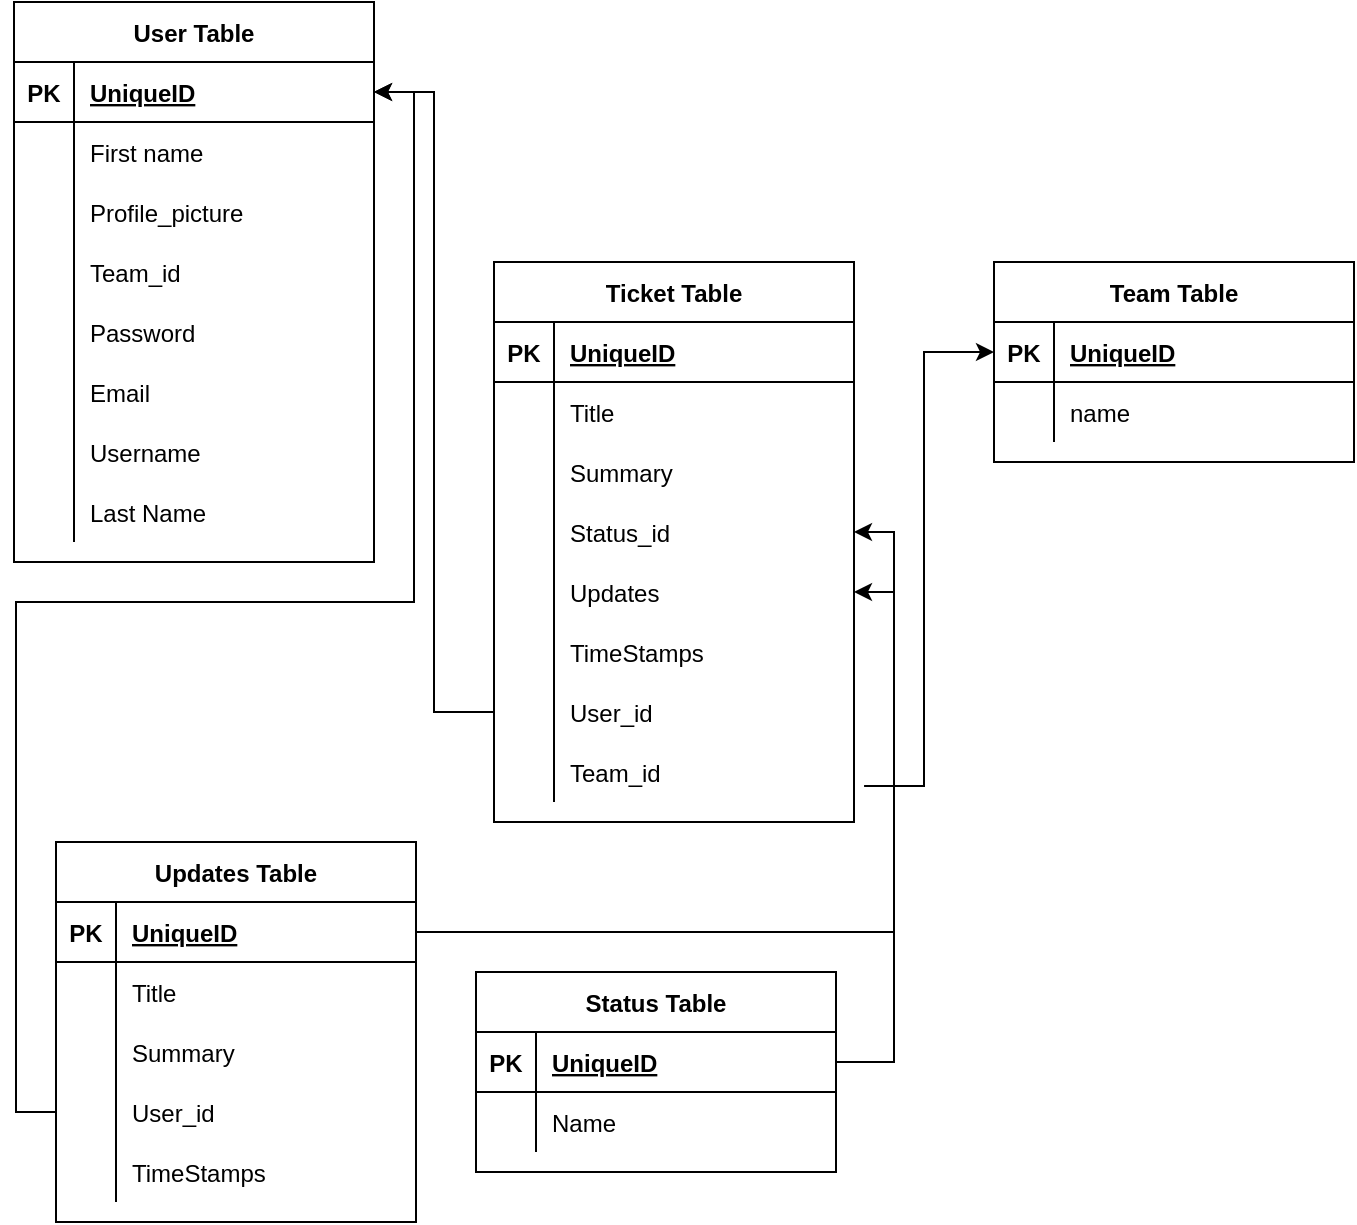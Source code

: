 <mxfile version="17.4.5" type="github"><diagram id="DOV7oOvf6BLa4j4MZLKh" name="Page-1"><mxGraphModel dx="1422" dy="762" grid="1" gridSize="10" guides="1" tooltips="1" connect="1" arrows="1" fold="1" page="1" pageScale="1" pageWidth="827" pageHeight="1169" math="0" shadow="0"><root><mxCell id="0"/><mxCell id="1" parent="0"/><mxCell id="JpSAPp9yzKitw9O0qZt6-40" value="User Table" style="shape=table;startSize=30;container=1;collapsible=1;childLayout=tableLayout;fixedRows=1;rowLines=0;fontStyle=1;align=center;resizeLast=1;" vertex="1" parent="1"><mxGeometry x="79" y="50" width="180" height="280" as="geometry"/></mxCell><mxCell id="JpSAPp9yzKitw9O0qZt6-41" value="" style="shape=tableRow;horizontal=0;startSize=0;swimlaneHead=0;swimlaneBody=0;fillColor=none;collapsible=0;dropTarget=0;points=[[0,0.5],[1,0.5]];portConstraint=eastwest;top=0;left=0;right=0;bottom=1;" vertex="1" parent="JpSAPp9yzKitw9O0qZt6-40"><mxGeometry y="30" width="180" height="30" as="geometry"/></mxCell><mxCell id="JpSAPp9yzKitw9O0qZt6-42" value="PK" style="shape=partialRectangle;connectable=0;fillColor=none;top=0;left=0;bottom=0;right=0;fontStyle=1;overflow=hidden;" vertex="1" parent="JpSAPp9yzKitw9O0qZt6-41"><mxGeometry width="30" height="30" as="geometry"><mxRectangle width="30" height="30" as="alternateBounds"/></mxGeometry></mxCell><mxCell id="JpSAPp9yzKitw9O0qZt6-43" value="UniqueID" style="shape=partialRectangle;connectable=0;fillColor=none;top=0;left=0;bottom=0;right=0;align=left;spacingLeft=6;fontStyle=5;overflow=hidden;" vertex="1" parent="JpSAPp9yzKitw9O0qZt6-41"><mxGeometry x="30" width="150" height="30" as="geometry"><mxRectangle width="150" height="30" as="alternateBounds"/></mxGeometry></mxCell><mxCell id="JpSAPp9yzKitw9O0qZt6-44" value="" style="shape=tableRow;horizontal=0;startSize=0;swimlaneHead=0;swimlaneBody=0;fillColor=none;collapsible=0;dropTarget=0;points=[[0,0.5],[1,0.5]];portConstraint=eastwest;top=0;left=0;right=0;bottom=0;" vertex="1" parent="JpSAPp9yzKitw9O0qZt6-40"><mxGeometry y="60" width="180" height="30" as="geometry"/></mxCell><mxCell id="JpSAPp9yzKitw9O0qZt6-45" value="" style="shape=partialRectangle;connectable=0;fillColor=none;top=0;left=0;bottom=0;right=0;editable=1;overflow=hidden;" vertex="1" parent="JpSAPp9yzKitw9O0qZt6-44"><mxGeometry width="30" height="30" as="geometry"><mxRectangle width="30" height="30" as="alternateBounds"/></mxGeometry></mxCell><mxCell id="JpSAPp9yzKitw9O0qZt6-46" value="First name" style="shape=partialRectangle;connectable=0;fillColor=none;top=0;left=0;bottom=0;right=0;align=left;spacingLeft=6;overflow=hidden;" vertex="1" parent="JpSAPp9yzKitw9O0qZt6-44"><mxGeometry x="30" width="150" height="30" as="geometry"><mxRectangle width="150" height="30" as="alternateBounds"/></mxGeometry></mxCell><mxCell id="JpSAPp9yzKitw9O0qZt6-59" value="" style="shape=tableRow;horizontal=0;startSize=0;swimlaneHead=0;swimlaneBody=0;fillColor=none;collapsible=0;dropTarget=0;points=[[0,0.5],[1,0.5]];portConstraint=eastwest;top=0;left=0;right=0;bottom=0;" vertex="1" parent="JpSAPp9yzKitw9O0qZt6-40"><mxGeometry y="90" width="180" height="30" as="geometry"/></mxCell><mxCell id="JpSAPp9yzKitw9O0qZt6-60" value="" style="shape=partialRectangle;connectable=0;fillColor=none;top=0;left=0;bottom=0;right=0;editable=1;overflow=hidden;" vertex="1" parent="JpSAPp9yzKitw9O0qZt6-59"><mxGeometry width="30" height="30" as="geometry"><mxRectangle width="30" height="30" as="alternateBounds"/></mxGeometry></mxCell><mxCell id="JpSAPp9yzKitw9O0qZt6-61" value="Profile_picture" style="shape=partialRectangle;connectable=0;fillColor=none;top=0;left=0;bottom=0;right=0;align=left;spacingLeft=6;overflow=hidden;" vertex="1" parent="JpSAPp9yzKitw9O0qZt6-59"><mxGeometry x="30" width="150" height="30" as="geometry"><mxRectangle width="150" height="30" as="alternateBounds"/></mxGeometry></mxCell><mxCell id="JpSAPp9yzKitw9O0qZt6-139" value="" style="shape=tableRow;horizontal=0;startSize=0;swimlaneHead=0;swimlaneBody=0;fillColor=none;collapsible=0;dropTarget=0;points=[[0,0.5],[1,0.5]];portConstraint=eastwest;top=0;left=0;right=0;bottom=0;" vertex="1" parent="JpSAPp9yzKitw9O0qZt6-40"><mxGeometry y="120" width="180" height="30" as="geometry"/></mxCell><mxCell id="JpSAPp9yzKitw9O0qZt6-140" value="" style="shape=partialRectangle;connectable=0;fillColor=none;top=0;left=0;bottom=0;right=0;editable=1;overflow=hidden;" vertex="1" parent="JpSAPp9yzKitw9O0qZt6-139"><mxGeometry width="30" height="30" as="geometry"><mxRectangle width="30" height="30" as="alternateBounds"/></mxGeometry></mxCell><mxCell id="JpSAPp9yzKitw9O0qZt6-141" value="Team_id" style="shape=partialRectangle;connectable=0;fillColor=none;top=0;left=0;bottom=0;right=0;align=left;spacingLeft=6;overflow=hidden;" vertex="1" parent="JpSAPp9yzKitw9O0qZt6-139"><mxGeometry x="30" width="150" height="30" as="geometry"><mxRectangle width="150" height="30" as="alternateBounds"/></mxGeometry></mxCell><mxCell id="JpSAPp9yzKitw9O0qZt6-56" value="" style="shape=tableRow;horizontal=0;startSize=0;swimlaneHead=0;swimlaneBody=0;fillColor=none;collapsible=0;dropTarget=0;points=[[0,0.5],[1,0.5]];portConstraint=eastwest;top=0;left=0;right=0;bottom=0;" vertex="1" parent="JpSAPp9yzKitw9O0qZt6-40"><mxGeometry y="150" width="180" height="30" as="geometry"/></mxCell><mxCell id="JpSAPp9yzKitw9O0qZt6-57" value="" style="shape=partialRectangle;connectable=0;fillColor=none;top=0;left=0;bottom=0;right=0;editable=1;overflow=hidden;" vertex="1" parent="JpSAPp9yzKitw9O0qZt6-56"><mxGeometry width="30" height="30" as="geometry"><mxRectangle width="30" height="30" as="alternateBounds"/></mxGeometry></mxCell><mxCell id="JpSAPp9yzKitw9O0qZt6-58" value="Password" style="shape=partialRectangle;connectable=0;fillColor=none;top=0;left=0;bottom=0;right=0;align=left;spacingLeft=6;overflow=hidden;" vertex="1" parent="JpSAPp9yzKitw9O0qZt6-56"><mxGeometry x="30" width="150" height="30" as="geometry"><mxRectangle width="150" height="30" as="alternateBounds"/></mxGeometry></mxCell><mxCell id="JpSAPp9yzKitw9O0qZt6-53" value="" style="shape=tableRow;horizontal=0;startSize=0;swimlaneHead=0;swimlaneBody=0;fillColor=none;collapsible=0;dropTarget=0;points=[[0,0.5],[1,0.5]];portConstraint=eastwest;top=0;left=0;right=0;bottom=0;" vertex="1" parent="JpSAPp9yzKitw9O0qZt6-40"><mxGeometry y="180" width="180" height="30" as="geometry"/></mxCell><mxCell id="JpSAPp9yzKitw9O0qZt6-54" value="" style="shape=partialRectangle;connectable=0;fillColor=none;top=0;left=0;bottom=0;right=0;editable=1;overflow=hidden;" vertex="1" parent="JpSAPp9yzKitw9O0qZt6-53"><mxGeometry width="30" height="30" as="geometry"><mxRectangle width="30" height="30" as="alternateBounds"/></mxGeometry></mxCell><mxCell id="JpSAPp9yzKitw9O0qZt6-55" value="Email" style="shape=partialRectangle;connectable=0;fillColor=none;top=0;left=0;bottom=0;right=0;align=left;spacingLeft=6;overflow=hidden;" vertex="1" parent="JpSAPp9yzKitw9O0qZt6-53"><mxGeometry x="30" width="150" height="30" as="geometry"><mxRectangle width="150" height="30" as="alternateBounds"/></mxGeometry></mxCell><mxCell id="JpSAPp9yzKitw9O0qZt6-50" value="" style="shape=tableRow;horizontal=0;startSize=0;swimlaneHead=0;swimlaneBody=0;fillColor=none;collapsible=0;dropTarget=0;points=[[0,0.5],[1,0.5]];portConstraint=eastwest;top=0;left=0;right=0;bottom=0;" vertex="1" parent="JpSAPp9yzKitw9O0qZt6-40"><mxGeometry y="210" width="180" height="30" as="geometry"/></mxCell><mxCell id="JpSAPp9yzKitw9O0qZt6-51" value="" style="shape=partialRectangle;connectable=0;fillColor=none;top=0;left=0;bottom=0;right=0;editable=1;overflow=hidden;" vertex="1" parent="JpSAPp9yzKitw9O0qZt6-50"><mxGeometry width="30" height="30" as="geometry"><mxRectangle width="30" height="30" as="alternateBounds"/></mxGeometry></mxCell><mxCell id="JpSAPp9yzKitw9O0qZt6-52" value="Username" style="shape=partialRectangle;connectable=0;fillColor=none;top=0;left=0;bottom=0;right=0;align=left;spacingLeft=6;overflow=hidden;" vertex="1" parent="JpSAPp9yzKitw9O0qZt6-50"><mxGeometry x="30" width="150" height="30" as="geometry"><mxRectangle width="150" height="30" as="alternateBounds"/></mxGeometry></mxCell><mxCell id="JpSAPp9yzKitw9O0qZt6-47" value="" style="shape=tableRow;horizontal=0;startSize=0;swimlaneHead=0;swimlaneBody=0;fillColor=none;collapsible=0;dropTarget=0;points=[[0,0.5],[1,0.5]];portConstraint=eastwest;top=0;left=0;right=0;bottom=0;" vertex="1" parent="JpSAPp9yzKitw9O0qZt6-40"><mxGeometry y="240" width="180" height="30" as="geometry"/></mxCell><mxCell id="JpSAPp9yzKitw9O0qZt6-48" value="" style="shape=partialRectangle;connectable=0;fillColor=none;top=0;left=0;bottom=0;right=0;editable=1;overflow=hidden;" vertex="1" parent="JpSAPp9yzKitw9O0qZt6-47"><mxGeometry width="30" height="30" as="geometry"><mxRectangle width="30" height="30" as="alternateBounds"/></mxGeometry></mxCell><mxCell id="JpSAPp9yzKitw9O0qZt6-49" value="Last Name" style="shape=partialRectangle;connectable=0;fillColor=none;top=0;left=0;bottom=0;right=0;align=left;spacingLeft=6;overflow=hidden;" vertex="1" parent="JpSAPp9yzKitw9O0qZt6-47"><mxGeometry x="30" width="150" height="30" as="geometry"><mxRectangle width="150" height="30" as="alternateBounds"/></mxGeometry></mxCell><mxCell id="JpSAPp9yzKitw9O0qZt6-99" style="edgeStyle=orthogonalEdgeStyle;rounded=0;orthogonalLoop=1;jettySize=auto;html=1;exitX=1.028;exitY=0.733;exitDx=0;exitDy=0;exitPerimeter=0;" edge="1" parent="1" source="JpSAPp9yzKitw9O0qZt6-79" target="JpSAPp9yzKitw9O0qZt6-87"><mxGeometry relative="1" as="geometry"/></mxCell><mxCell id="JpSAPp9yzKitw9O0qZt6-63" value="Ticket Table" style="shape=table;startSize=30;container=1;collapsible=1;childLayout=tableLayout;fixedRows=1;rowLines=0;fontStyle=1;align=center;resizeLast=1;" vertex="1" parent="1"><mxGeometry x="319" y="180" width="180" height="280" as="geometry"/></mxCell><mxCell id="JpSAPp9yzKitw9O0qZt6-64" value="" style="shape=tableRow;horizontal=0;startSize=0;swimlaneHead=0;swimlaneBody=0;fillColor=none;collapsible=0;dropTarget=0;points=[[0,0.5],[1,0.5]];portConstraint=eastwest;top=0;left=0;right=0;bottom=1;" vertex="1" parent="JpSAPp9yzKitw9O0qZt6-63"><mxGeometry y="30" width="180" height="30" as="geometry"/></mxCell><mxCell id="JpSAPp9yzKitw9O0qZt6-65" value="PK" style="shape=partialRectangle;connectable=0;fillColor=none;top=0;left=0;bottom=0;right=0;fontStyle=1;overflow=hidden;" vertex="1" parent="JpSAPp9yzKitw9O0qZt6-64"><mxGeometry width="30" height="30" as="geometry"><mxRectangle width="30" height="30" as="alternateBounds"/></mxGeometry></mxCell><mxCell id="JpSAPp9yzKitw9O0qZt6-66" value="UniqueID" style="shape=partialRectangle;connectable=0;fillColor=none;top=0;left=0;bottom=0;right=0;align=left;spacingLeft=6;fontStyle=5;overflow=hidden;" vertex="1" parent="JpSAPp9yzKitw9O0qZt6-64"><mxGeometry x="30" width="150" height="30" as="geometry"><mxRectangle width="150" height="30" as="alternateBounds"/></mxGeometry></mxCell><mxCell id="JpSAPp9yzKitw9O0qZt6-67" value="" style="shape=tableRow;horizontal=0;startSize=0;swimlaneHead=0;swimlaneBody=0;fillColor=none;collapsible=0;dropTarget=0;points=[[0,0.5],[1,0.5]];portConstraint=eastwest;top=0;left=0;right=0;bottom=0;" vertex="1" parent="JpSAPp9yzKitw9O0qZt6-63"><mxGeometry y="60" width="180" height="30" as="geometry"/></mxCell><mxCell id="JpSAPp9yzKitw9O0qZt6-68" value="" style="shape=partialRectangle;connectable=0;fillColor=none;top=0;left=0;bottom=0;right=0;editable=1;overflow=hidden;" vertex="1" parent="JpSAPp9yzKitw9O0qZt6-67"><mxGeometry width="30" height="30" as="geometry"><mxRectangle width="30" height="30" as="alternateBounds"/></mxGeometry></mxCell><mxCell id="JpSAPp9yzKitw9O0qZt6-69" value="Title" style="shape=partialRectangle;connectable=0;fillColor=none;top=0;left=0;bottom=0;right=0;align=left;spacingLeft=6;overflow=hidden;" vertex="1" parent="JpSAPp9yzKitw9O0qZt6-67"><mxGeometry x="30" width="150" height="30" as="geometry"><mxRectangle width="150" height="30" as="alternateBounds"/></mxGeometry></mxCell><mxCell id="JpSAPp9yzKitw9O0qZt6-70" value="" style="shape=tableRow;horizontal=0;startSize=0;swimlaneHead=0;swimlaneBody=0;fillColor=none;collapsible=0;dropTarget=0;points=[[0,0.5],[1,0.5]];portConstraint=eastwest;top=0;left=0;right=0;bottom=0;" vertex="1" parent="JpSAPp9yzKitw9O0qZt6-63"><mxGeometry y="90" width="180" height="30" as="geometry"/></mxCell><mxCell id="JpSAPp9yzKitw9O0qZt6-71" value="" style="shape=partialRectangle;connectable=0;fillColor=none;top=0;left=0;bottom=0;right=0;editable=1;overflow=hidden;" vertex="1" parent="JpSAPp9yzKitw9O0qZt6-70"><mxGeometry width="30" height="30" as="geometry"><mxRectangle width="30" height="30" as="alternateBounds"/></mxGeometry></mxCell><mxCell id="JpSAPp9yzKitw9O0qZt6-72" value="Summary" style="shape=partialRectangle;connectable=0;fillColor=none;top=0;left=0;bottom=0;right=0;align=left;spacingLeft=6;overflow=hidden;" vertex="1" parent="JpSAPp9yzKitw9O0qZt6-70"><mxGeometry x="30" width="150" height="30" as="geometry"><mxRectangle width="150" height="30" as="alternateBounds"/></mxGeometry></mxCell><mxCell id="JpSAPp9yzKitw9O0qZt6-73" value="" style="shape=tableRow;horizontal=0;startSize=0;swimlaneHead=0;swimlaneBody=0;fillColor=none;collapsible=0;dropTarget=0;points=[[0,0.5],[1,0.5]];portConstraint=eastwest;top=0;left=0;right=0;bottom=0;" vertex="1" parent="JpSAPp9yzKitw9O0qZt6-63"><mxGeometry y="120" width="180" height="30" as="geometry"/></mxCell><mxCell id="JpSAPp9yzKitw9O0qZt6-74" value="" style="shape=partialRectangle;connectable=0;fillColor=none;top=0;left=0;bottom=0;right=0;editable=1;overflow=hidden;" vertex="1" parent="JpSAPp9yzKitw9O0qZt6-73"><mxGeometry width="30" height="30" as="geometry"><mxRectangle width="30" height="30" as="alternateBounds"/></mxGeometry></mxCell><mxCell id="JpSAPp9yzKitw9O0qZt6-75" value="Status_id" style="shape=partialRectangle;connectable=0;fillColor=none;top=0;left=0;bottom=0;right=0;align=left;spacingLeft=6;overflow=hidden;" vertex="1" parent="JpSAPp9yzKitw9O0qZt6-73"><mxGeometry x="30" width="150" height="30" as="geometry"><mxRectangle width="150" height="30" as="alternateBounds"/></mxGeometry></mxCell><mxCell id="JpSAPp9yzKitw9O0qZt6-82" value="" style="shape=tableRow;horizontal=0;startSize=0;swimlaneHead=0;swimlaneBody=0;fillColor=none;collapsible=0;dropTarget=0;points=[[0,0.5],[1,0.5]];portConstraint=eastwest;top=0;left=0;right=0;bottom=0;" vertex="1" parent="JpSAPp9yzKitw9O0qZt6-63"><mxGeometry y="150" width="180" height="30" as="geometry"/></mxCell><mxCell id="JpSAPp9yzKitw9O0qZt6-83" value="" style="shape=partialRectangle;connectable=0;fillColor=none;top=0;left=0;bottom=0;right=0;editable=1;overflow=hidden;" vertex="1" parent="JpSAPp9yzKitw9O0qZt6-82"><mxGeometry width="30" height="30" as="geometry"><mxRectangle width="30" height="30" as="alternateBounds"/></mxGeometry></mxCell><mxCell id="JpSAPp9yzKitw9O0qZt6-84" value="Updates" style="shape=partialRectangle;connectable=0;fillColor=none;top=0;left=0;bottom=0;right=0;align=left;spacingLeft=6;overflow=hidden;" vertex="1" parent="JpSAPp9yzKitw9O0qZt6-82"><mxGeometry x="30" width="150" height="30" as="geometry"><mxRectangle width="150" height="30" as="alternateBounds"/></mxGeometry></mxCell><mxCell id="JpSAPp9yzKitw9O0qZt6-148" value="" style="shape=tableRow;horizontal=0;startSize=0;swimlaneHead=0;swimlaneBody=0;fillColor=none;collapsible=0;dropTarget=0;points=[[0,0.5],[1,0.5]];portConstraint=eastwest;top=0;left=0;right=0;bottom=0;" vertex="1" parent="JpSAPp9yzKitw9O0qZt6-63"><mxGeometry y="180" width="180" height="30" as="geometry"/></mxCell><mxCell id="JpSAPp9yzKitw9O0qZt6-149" value="" style="shape=partialRectangle;connectable=0;fillColor=none;top=0;left=0;bottom=0;right=0;editable=1;overflow=hidden;" vertex="1" parent="JpSAPp9yzKitw9O0qZt6-148"><mxGeometry width="30" height="30" as="geometry"><mxRectangle width="30" height="30" as="alternateBounds"/></mxGeometry></mxCell><mxCell id="JpSAPp9yzKitw9O0qZt6-150" value="TimeStamps" style="shape=partialRectangle;connectable=0;fillColor=none;top=0;left=0;bottom=0;right=0;align=left;spacingLeft=6;overflow=hidden;" vertex="1" parent="JpSAPp9yzKitw9O0qZt6-148"><mxGeometry x="30" width="150" height="30" as="geometry"><mxRectangle width="150" height="30" as="alternateBounds"/></mxGeometry></mxCell><mxCell id="JpSAPp9yzKitw9O0qZt6-76" value="" style="shape=tableRow;horizontal=0;startSize=0;swimlaneHead=0;swimlaneBody=0;fillColor=none;collapsible=0;dropTarget=0;points=[[0,0.5],[1,0.5]];portConstraint=eastwest;top=0;left=0;right=0;bottom=0;" vertex="1" parent="JpSAPp9yzKitw9O0qZt6-63"><mxGeometry y="210" width="180" height="30" as="geometry"/></mxCell><mxCell id="JpSAPp9yzKitw9O0qZt6-77" value="" style="shape=partialRectangle;connectable=0;fillColor=none;top=0;left=0;bottom=0;right=0;editable=1;overflow=hidden;" vertex="1" parent="JpSAPp9yzKitw9O0qZt6-76"><mxGeometry width="30" height="30" as="geometry"><mxRectangle width="30" height="30" as="alternateBounds"/></mxGeometry></mxCell><mxCell id="JpSAPp9yzKitw9O0qZt6-78" value="User_id" style="shape=partialRectangle;connectable=0;fillColor=none;top=0;left=0;bottom=0;right=0;align=left;spacingLeft=6;overflow=hidden;" vertex="1" parent="JpSAPp9yzKitw9O0qZt6-76"><mxGeometry x="30" width="150" height="30" as="geometry"><mxRectangle width="150" height="30" as="alternateBounds"/></mxGeometry></mxCell><mxCell id="JpSAPp9yzKitw9O0qZt6-79" value="" style="shape=tableRow;horizontal=0;startSize=0;swimlaneHead=0;swimlaneBody=0;fillColor=none;collapsible=0;dropTarget=0;points=[[0,0.5],[1,0.5]];portConstraint=eastwest;top=0;left=0;right=0;bottom=0;" vertex="1" parent="JpSAPp9yzKitw9O0qZt6-63"><mxGeometry y="240" width="180" height="30" as="geometry"/></mxCell><mxCell id="JpSAPp9yzKitw9O0qZt6-80" value="" style="shape=partialRectangle;connectable=0;fillColor=none;top=0;left=0;bottom=0;right=0;editable=1;overflow=hidden;" vertex="1" parent="JpSAPp9yzKitw9O0qZt6-79"><mxGeometry width="30" height="30" as="geometry"><mxRectangle width="30" height="30" as="alternateBounds"/></mxGeometry></mxCell><mxCell id="JpSAPp9yzKitw9O0qZt6-81" value="Team_id" style="shape=partialRectangle;connectable=0;fillColor=none;top=0;left=0;bottom=0;right=0;align=left;spacingLeft=6;overflow=hidden;" vertex="1" parent="JpSAPp9yzKitw9O0qZt6-79"><mxGeometry x="30" width="150" height="30" as="geometry"><mxRectangle width="150" height="30" as="alternateBounds"/></mxGeometry></mxCell><mxCell id="JpSAPp9yzKitw9O0qZt6-85" style="edgeStyle=orthogonalEdgeStyle;rounded=0;orthogonalLoop=1;jettySize=auto;html=1;exitX=0;exitY=0.5;exitDx=0;exitDy=0;" edge="1" parent="1" source="JpSAPp9yzKitw9O0qZt6-76" target="JpSAPp9yzKitw9O0qZt6-41"><mxGeometry relative="1" as="geometry"/></mxCell><mxCell id="JpSAPp9yzKitw9O0qZt6-86" value="Team Table" style="shape=table;startSize=30;container=1;collapsible=1;childLayout=tableLayout;fixedRows=1;rowLines=0;fontStyle=1;align=center;resizeLast=1;" vertex="1" parent="1"><mxGeometry x="569" y="180" width="180" height="100" as="geometry"/></mxCell><mxCell id="JpSAPp9yzKitw9O0qZt6-87" value="" style="shape=tableRow;horizontal=0;startSize=0;swimlaneHead=0;swimlaneBody=0;fillColor=none;collapsible=0;dropTarget=0;points=[[0,0.5],[1,0.5]];portConstraint=eastwest;top=0;left=0;right=0;bottom=1;" vertex="1" parent="JpSAPp9yzKitw9O0qZt6-86"><mxGeometry y="30" width="180" height="30" as="geometry"/></mxCell><mxCell id="JpSAPp9yzKitw9O0qZt6-88" value="PK" style="shape=partialRectangle;connectable=0;fillColor=none;top=0;left=0;bottom=0;right=0;fontStyle=1;overflow=hidden;" vertex="1" parent="JpSAPp9yzKitw9O0qZt6-87"><mxGeometry width="30" height="30" as="geometry"><mxRectangle width="30" height="30" as="alternateBounds"/></mxGeometry></mxCell><mxCell id="JpSAPp9yzKitw9O0qZt6-89" value="UniqueID" style="shape=partialRectangle;connectable=0;fillColor=none;top=0;left=0;bottom=0;right=0;align=left;spacingLeft=6;fontStyle=5;overflow=hidden;" vertex="1" parent="JpSAPp9yzKitw9O0qZt6-87"><mxGeometry x="30" width="150" height="30" as="geometry"><mxRectangle width="150" height="30" as="alternateBounds"/></mxGeometry></mxCell><mxCell id="JpSAPp9yzKitw9O0qZt6-90" value="" style="shape=tableRow;horizontal=0;startSize=0;swimlaneHead=0;swimlaneBody=0;fillColor=none;collapsible=0;dropTarget=0;points=[[0,0.5],[1,0.5]];portConstraint=eastwest;top=0;left=0;right=0;bottom=0;" vertex="1" parent="JpSAPp9yzKitw9O0qZt6-86"><mxGeometry y="60" width="180" height="30" as="geometry"/></mxCell><mxCell id="JpSAPp9yzKitw9O0qZt6-91" value="" style="shape=partialRectangle;connectable=0;fillColor=none;top=0;left=0;bottom=0;right=0;editable=1;overflow=hidden;" vertex="1" parent="JpSAPp9yzKitw9O0qZt6-90"><mxGeometry width="30" height="30" as="geometry"><mxRectangle width="30" height="30" as="alternateBounds"/></mxGeometry></mxCell><mxCell id="JpSAPp9yzKitw9O0qZt6-92" value="name" style="shape=partialRectangle;connectable=0;fillColor=none;top=0;left=0;bottom=0;right=0;align=left;spacingLeft=6;overflow=hidden;" vertex="1" parent="JpSAPp9yzKitw9O0qZt6-90"><mxGeometry x="30" width="150" height="30" as="geometry"><mxRectangle width="150" height="30" as="alternateBounds"/></mxGeometry></mxCell><mxCell id="JpSAPp9yzKitw9O0qZt6-100" value="Status Table" style="shape=table;startSize=30;container=1;collapsible=1;childLayout=tableLayout;fixedRows=1;rowLines=0;fontStyle=1;align=center;resizeLast=1;" vertex="1" parent="1"><mxGeometry x="310" y="535" width="180" height="100" as="geometry"/></mxCell><mxCell id="JpSAPp9yzKitw9O0qZt6-101" value="" style="shape=tableRow;horizontal=0;startSize=0;swimlaneHead=0;swimlaneBody=0;fillColor=none;collapsible=0;dropTarget=0;points=[[0,0.5],[1,0.5]];portConstraint=eastwest;top=0;left=0;right=0;bottom=1;" vertex="1" parent="JpSAPp9yzKitw9O0qZt6-100"><mxGeometry y="30" width="180" height="30" as="geometry"/></mxCell><mxCell id="JpSAPp9yzKitw9O0qZt6-102" value="PK" style="shape=partialRectangle;connectable=0;fillColor=none;top=0;left=0;bottom=0;right=0;fontStyle=1;overflow=hidden;" vertex="1" parent="JpSAPp9yzKitw9O0qZt6-101"><mxGeometry width="30" height="30" as="geometry"><mxRectangle width="30" height="30" as="alternateBounds"/></mxGeometry></mxCell><mxCell id="JpSAPp9yzKitw9O0qZt6-103" value="UniqueID" style="shape=partialRectangle;connectable=0;fillColor=none;top=0;left=0;bottom=0;right=0;align=left;spacingLeft=6;fontStyle=5;overflow=hidden;" vertex="1" parent="JpSAPp9yzKitw9O0qZt6-101"><mxGeometry x="30" width="150" height="30" as="geometry"><mxRectangle width="150" height="30" as="alternateBounds"/></mxGeometry></mxCell><mxCell id="JpSAPp9yzKitw9O0qZt6-104" value="" style="shape=tableRow;horizontal=0;startSize=0;swimlaneHead=0;swimlaneBody=0;fillColor=none;collapsible=0;dropTarget=0;points=[[0,0.5],[1,0.5]];portConstraint=eastwest;top=0;left=0;right=0;bottom=0;" vertex="1" parent="JpSAPp9yzKitw9O0qZt6-100"><mxGeometry y="60" width="180" height="30" as="geometry"/></mxCell><mxCell id="JpSAPp9yzKitw9O0qZt6-105" value="" style="shape=partialRectangle;connectable=0;fillColor=none;top=0;left=0;bottom=0;right=0;editable=1;overflow=hidden;" vertex="1" parent="JpSAPp9yzKitw9O0qZt6-104"><mxGeometry width="30" height="30" as="geometry"><mxRectangle width="30" height="30" as="alternateBounds"/></mxGeometry></mxCell><mxCell id="JpSAPp9yzKitw9O0qZt6-106" value="Name" style="shape=partialRectangle;connectable=0;fillColor=none;top=0;left=0;bottom=0;right=0;align=left;spacingLeft=6;overflow=hidden;" vertex="1" parent="JpSAPp9yzKitw9O0qZt6-104"><mxGeometry x="30" width="150" height="30" as="geometry"><mxRectangle width="150" height="30" as="alternateBounds"/></mxGeometry></mxCell><mxCell id="JpSAPp9yzKitw9O0qZt6-116" style="edgeStyle=orthogonalEdgeStyle;rounded=0;orthogonalLoop=1;jettySize=auto;html=1;exitX=1;exitY=0.5;exitDx=0;exitDy=0;entryX=1;entryY=0.5;entryDx=0;entryDy=0;" edge="1" parent="1" source="JpSAPp9yzKitw9O0qZt6-101" target="JpSAPp9yzKitw9O0qZt6-73"><mxGeometry relative="1" as="geometry"/></mxCell><mxCell id="JpSAPp9yzKitw9O0qZt6-151" value="Updates Table" style="shape=table;startSize=30;container=1;collapsible=1;childLayout=tableLayout;fixedRows=1;rowLines=0;fontStyle=1;align=center;resizeLast=1;" vertex="1" parent="1"><mxGeometry x="100" y="470" width="180" height="190" as="geometry"/></mxCell><mxCell id="JpSAPp9yzKitw9O0qZt6-152" value="" style="shape=tableRow;horizontal=0;startSize=0;swimlaneHead=0;swimlaneBody=0;fillColor=none;collapsible=0;dropTarget=0;points=[[0,0.5],[1,0.5]];portConstraint=eastwest;top=0;left=0;right=0;bottom=1;" vertex="1" parent="JpSAPp9yzKitw9O0qZt6-151"><mxGeometry y="30" width="180" height="30" as="geometry"/></mxCell><mxCell id="JpSAPp9yzKitw9O0qZt6-153" value="PK" style="shape=partialRectangle;connectable=0;fillColor=none;top=0;left=0;bottom=0;right=0;fontStyle=1;overflow=hidden;" vertex="1" parent="JpSAPp9yzKitw9O0qZt6-152"><mxGeometry width="30" height="30" as="geometry"><mxRectangle width="30" height="30" as="alternateBounds"/></mxGeometry></mxCell><mxCell id="JpSAPp9yzKitw9O0qZt6-154" value="UniqueID" style="shape=partialRectangle;connectable=0;fillColor=none;top=0;left=0;bottom=0;right=0;align=left;spacingLeft=6;fontStyle=5;overflow=hidden;" vertex="1" parent="JpSAPp9yzKitw9O0qZt6-152"><mxGeometry x="30" width="150" height="30" as="geometry"><mxRectangle width="150" height="30" as="alternateBounds"/></mxGeometry></mxCell><mxCell id="JpSAPp9yzKitw9O0qZt6-155" value="" style="shape=tableRow;horizontal=0;startSize=0;swimlaneHead=0;swimlaneBody=0;fillColor=none;collapsible=0;dropTarget=0;points=[[0,0.5],[1,0.5]];portConstraint=eastwest;top=0;left=0;right=0;bottom=0;" vertex="1" parent="JpSAPp9yzKitw9O0qZt6-151"><mxGeometry y="60" width="180" height="30" as="geometry"/></mxCell><mxCell id="JpSAPp9yzKitw9O0qZt6-156" value="" style="shape=partialRectangle;connectable=0;fillColor=none;top=0;left=0;bottom=0;right=0;editable=1;overflow=hidden;" vertex="1" parent="JpSAPp9yzKitw9O0qZt6-155"><mxGeometry width="30" height="30" as="geometry"><mxRectangle width="30" height="30" as="alternateBounds"/></mxGeometry></mxCell><mxCell id="JpSAPp9yzKitw9O0qZt6-157" value="Title" style="shape=partialRectangle;connectable=0;fillColor=none;top=0;left=0;bottom=0;right=0;align=left;spacingLeft=6;overflow=hidden;" vertex="1" parent="JpSAPp9yzKitw9O0qZt6-155"><mxGeometry x="30" width="150" height="30" as="geometry"><mxRectangle width="150" height="30" as="alternateBounds"/></mxGeometry></mxCell><mxCell id="JpSAPp9yzKitw9O0qZt6-158" value="" style="shape=tableRow;horizontal=0;startSize=0;swimlaneHead=0;swimlaneBody=0;fillColor=none;collapsible=0;dropTarget=0;points=[[0,0.5],[1,0.5]];portConstraint=eastwest;top=0;left=0;right=0;bottom=0;" vertex="1" parent="JpSAPp9yzKitw9O0qZt6-151"><mxGeometry y="90" width="180" height="30" as="geometry"/></mxCell><mxCell id="JpSAPp9yzKitw9O0qZt6-159" value="" style="shape=partialRectangle;connectable=0;fillColor=none;top=0;left=0;bottom=0;right=0;editable=1;overflow=hidden;" vertex="1" parent="JpSAPp9yzKitw9O0qZt6-158"><mxGeometry width="30" height="30" as="geometry"><mxRectangle width="30" height="30" as="alternateBounds"/></mxGeometry></mxCell><mxCell id="JpSAPp9yzKitw9O0qZt6-160" value="Summary" style="shape=partialRectangle;connectable=0;fillColor=none;top=0;left=0;bottom=0;right=0;align=left;spacingLeft=6;overflow=hidden;" vertex="1" parent="JpSAPp9yzKitw9O0qZt6-158"><mxGeometry x="30" width="150" height="30" as="geometry"><mxRectangle width="150" height="30" as="alternateBounds"/></mxGeometry></mxCell><mxCell id="JpSAPp9yzKitw9O0qZt6-164" value="" style="shape=tableRow;horizontal=0;startSize=0;swimlaneHead=0;swimlaneBody=0;fillColor=none;collapsible=0;dropTarget=0;points=[[0,0.5],[1,0.5]];portConstraint=eastwest;top=0;left=0;right=0;bottom=0;" vertex="1" parent="JpSAPp9yzKitw9O0qZt6-151"><mxGeometry y="120" width="180" height="30" as="geometry"/></mxCell><mxCell id="JpSAPp9yzKitw9O0qZt6-165" value="" style="shape=partialRectangle;connectable=0;fillColor=none;top=0;left=0;bottom=0;right=0;editable=1;overflow=hidden;" vertex="1" parent="JpSAPp9yzKitw9O0qZt6-164"><mxGeometry width="30" height="30" as="geometry"><mxRectangle width="30" height="30" as="alternateBounds"/></mxGeometry></mxCell><mxCell id="JpSAPp9yzKitw9O0qZt6-166" value="User_id" style="shape=partialRectangle;connectable=0;fillColor=none;top=0;left=0;bottom=0;right=0;align=left;spacingLeft=6;overflow=hidden;" vertex="1" parent="JpSAPp9yzKitw9O0qZt6-164"><mxGeometry x="30" width="150" height="30" as="geometry"><mxRectangle width="150" height="30" as="alternateBounds"/></mxGeometry></mxCell><mxCell id="JpSAPp9yzKitw9O0qZt6-161" value="" style="shape=tableRow;horizontal=0;startSize=0;swimlaneHead=0;swimlaneBody=0;fillColor=none;collapsible=0;dropTarget=0;points=[[0,0.5],[1,0.5]];portConstraint=eastwest;top=0;left=0;right=0;bottom=0;" vertex="1" parent="JpSAPp9yzKitw9O0qZt6-151"><mxGeometry y="150" width="180" height="30" as="geometry"/></mxCell><mxCell id="JpSAPp9yzKitw9O0qZt6-162" value="" style="shape=partialRectangle;connectable=0;fillColor=none;top=0;left=0;bottom=0;right=0;editable=1;overflow=hidden;" vertex="1" parent="JpSAPp9yzKitw9O0qZt6-161"><mxGeometry width="30" height="30" as="geometry"><mxRectangle width="30" height="30" as="alternateBounds"/></mxGeometry></mxCell><mxCell id="JpSAPp9yzKitw9O0qZt6-163" value="TimeStamps" style="shape=partialRectangle;connectable=0;fillColor=none;top=0;left=0;bottom=0;right=0;align=left;spacingLeft=6;overflow=hidden;" vertex="1" parent="JpSAPp9yzKitw9O0qZt6-161"><mxGeometry x="30" width="150" height="30" as="geometry"><mxRectangle width="150" height="30" as="alternateBounds"/></mxGeometry></mxCell><mxCell id="JpSAPp9yzKitw9O0qZt6-167" style="edgeStyle=orthogonalEdgeStyle;rounded=0;orthogonalLoop=1;jettySize=auto;html=1;exitX=0;exitY=0.5;exitDx=0;exitDy=0;entryX=1;entryY=0.5;entryDx=0;entryDy=0;" edge="1" parent="1" source="JpSAPp9yzKitw9O0qZt6-164" target="JpSAPp9yzKitw9O0qZt6-41"><mxGeometry relative="1" as="geometry"/></mxCell><mxCell id="JpSAPp9yzKitw9O0qZt6-168" style="edgeStyle=orthogonalEdgeStyle;rounded=0;orthogonalLoop=1;jettySize=auto;html=1;exitX=1;exitY=0.5;exitDx=0;exitDy=0;entryX=1;entryY=0.5;entryDx=0;entryDy=0;" edge="1" parent="1" source="JpSAPp9yzKitw9O0qZt6-152" target="JpSAPp9yzKitw9O0qZt6-82"><mxGeometry relative="1" as="geometry"/></mxCell></root></mxGraphModel></diagram></mxfile>